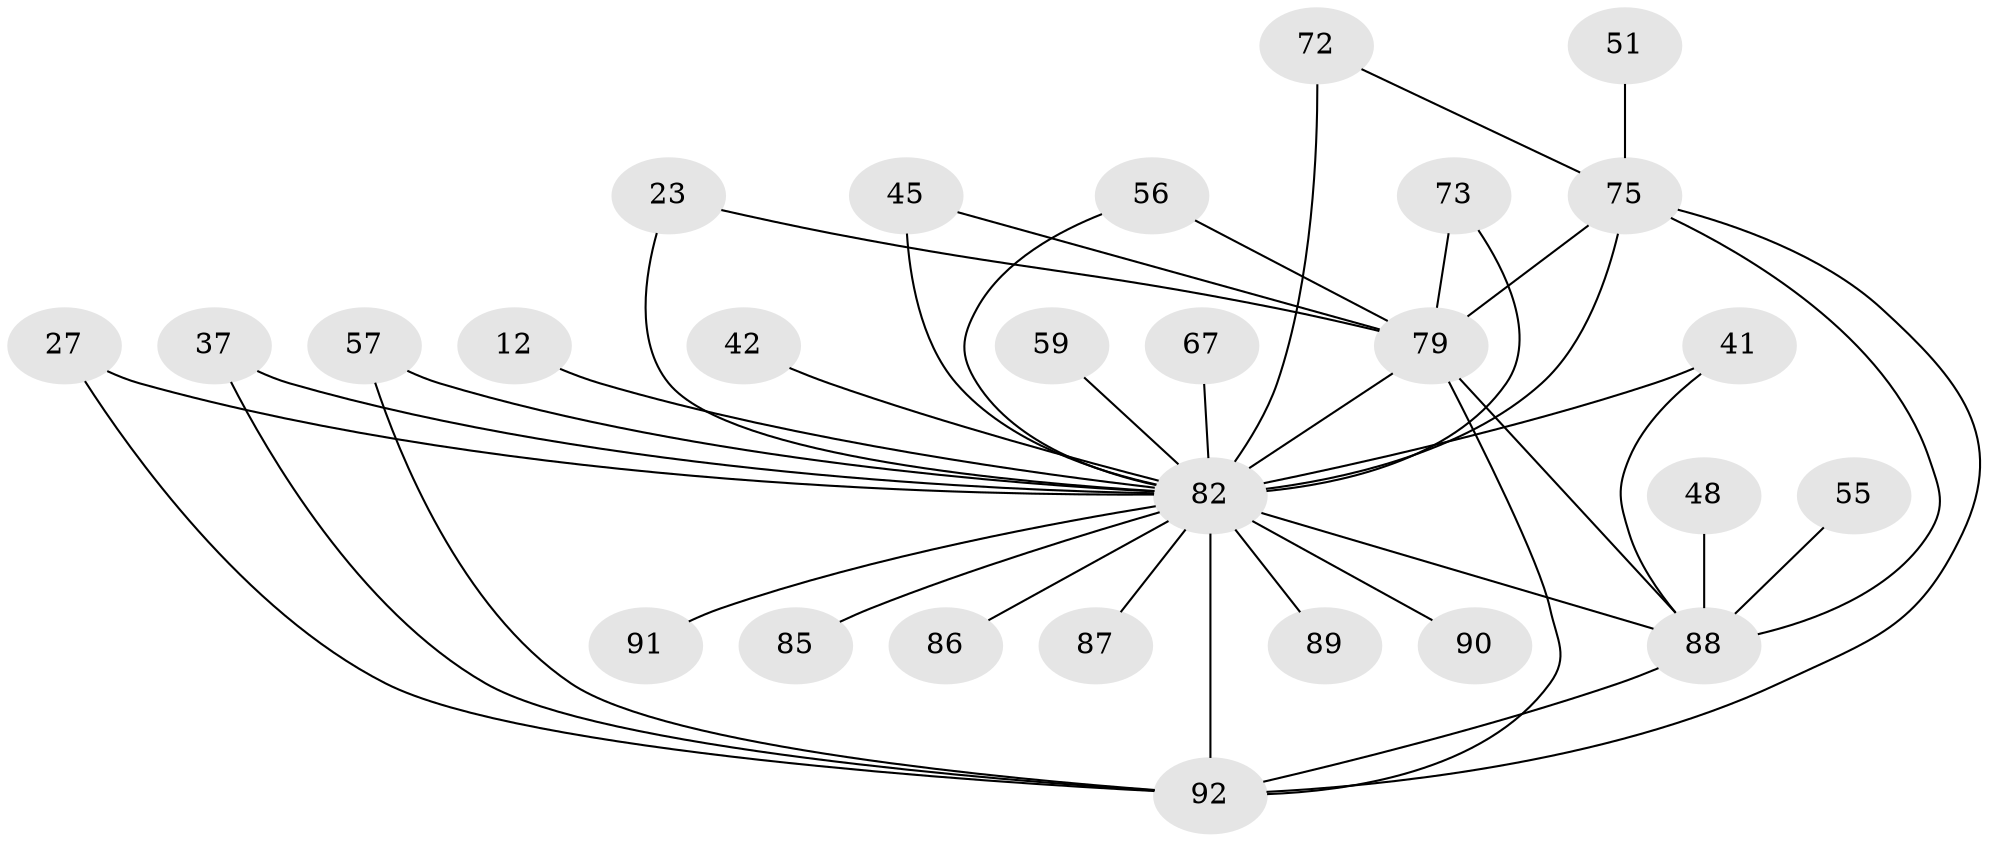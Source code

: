 // original degree distribution, {21: 0.010869565217391304, 23: 0.010869565217391304, 28: 0.010869565217391304, 16: 0.021739130434782608, 11: 0.010869565217391304, 18: 0.021739130434782608, 26: 0.010869565217391304, 15: 0.010869565217391304, 6: 0.021739130434782608, 2: 0.4782608695652174, 3: 0.2717391304347826, 8: 0.010869565217391304, 4: 0.07608695652173914, 5: 0.03260869565217391}
// Generated by graph-tools (version 1.1) at 2025/47/03/04/25 21:47:20]
// undirected, 27 vertices, 41 edges
graph export_dot {
graph [start="1"]
  node [color=gray90,style=filled];
  12;
  23;
  27;
  37;
  41;
  42;
  45 [super="+31"];
  48;
  51;
  55;
  56;
  57;
  59;
  67 [super="+21+28"];
  72 [super="+70"];
  73 [super="+60"];
  75 [super="+13+10"];
  79 [super="+68+61+5"];
  82 [super="+71+9"];
  85;
  86 [super="+83+32"];
  87;
  88 [super="+63+65+81"];
  89;
  90;
  91;
  92 [super="+74+69+38+77+84"];
  12 -- 82 [weight=2];
  23 -- 82;
  23 -- 79;
  27 -- 82;
  27 -- 92;
  37 -- 82;
  37 -- 92;
  41 -- 82;
  41 -- 88;
  42 -- 82 [weight=2];
  45 -- 82 [weight=2];
  45 -- 79 [weight=2];
  48 -- 88 [weight=3];
  51 -- 75 [weight=2];
  55 -- 88 [weight=2];
  56 -- 82;
  56 -- 79;
  57 -- 82;
  57 -- 92;
  59 -- 82 [weight=2];
  67 -- 82 [weight=4];
  72 -- 75;
  72 -- 82 [weight=2];
  73 -- 79 [weight=3];
  73 -- 82 [weight=3];
  75 -- 82 [weight=10];
  75 -- 92 [weight=7];
  75 -- 79 [weight=6];
  75 -- 88 [weight=4];
  79 -- 82 [weight=11];
  79 -- 92 [weight=5];
  79 -- 88;
  82 -- 86 [weight=5];
  82 -- 85 [weight=2];
  82 -- 87 [weight=2];
  82 -- 89 [weight=2];
  82 -- 90 [weight=2];
  82 -- 91;
  82 -- 92 [weight=19];
  82 -- 88 [weight=9];
  88 -- 92 [weight=9];
}
